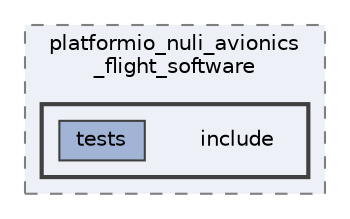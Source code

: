 digraph "nuli_avionics_flight_software/platformio_nuli_avionics_flight_software/include"
{
 // LATEX_PDF_SIZE
  bgcolor="transparent";
  edge [fontname=Helvetica,fontsize=10,labelfontname=Helvetica,labelfontsize=10];
  node [fontname=Helvetica,fontsize=10,shape=box,height=0.2,width=0.4];
  compound=true
  subgraph clusterdir_04808d6eb8296baa88bfd174850557f6 {
    graph [ bgcolor="#edf0f7", pencolor="grey50", label="platformio_nuli_avionics\l_flight_software", fontname=Helvetica,fontsize=10 style="filled,dashed", URL="dir_04808d6eb8296baa88bfd174850557f6.html",tooltip=""]
  subgraph clusterdir_1de6b735a619971b4f8a4ebf5d7efc4d {
    graph [ bgcolor="#edf0f7", pencolor="grey25", label="", fontname=Helvetica,fontsize=10 style="filled,bold", URL="dir_1de6b735a619971b4f8a4ebf5d7efc4d.html",tooltip=""]
    dir_1de6b735a619971b4f8a4ebf5d7efc4d [shape=plaintext, label="include"];
  dir_0d7557ab4dad44348073e4e4936f78f4 [label="tests", fillcolor="#a2b4d6", color="grey25", style="filled", URL="dir_0d7557ab4dad44348073e4e4936f78f4.html",tooltip=""];
  }
  }
}
